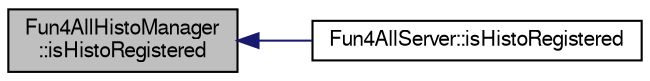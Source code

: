 digraph "Fun4AllHistoManager::isHistoRegistered"
{
  bgcolor="transparent";
  edge [fontname="FreeSans",fontsize="10",labelfontname="FreeSans",labelfontsize="10"];
  node [fontname="FreeSans",fontsize="10",shape=record];
  rankdir="LR";
  Node1 [label="Fun4AllHistoManager\l::isHistoRegistered",height=0.2,width=0.4,color="black", fillcolor="grey75", style="filled" fontcolor="black"];
  Node1 -> Node2 [dir="back",color="midnightblue",fontsize="10",style="solid",fontname="FreeSans"];
  Node2 [label="Fun4AllServer::isHistoRegistered",height=0.2,width=0.4,color="black",URL="$da/d29/classFun4AllServer.html#a737e191e9187f364a741270be993baaa"];
}
